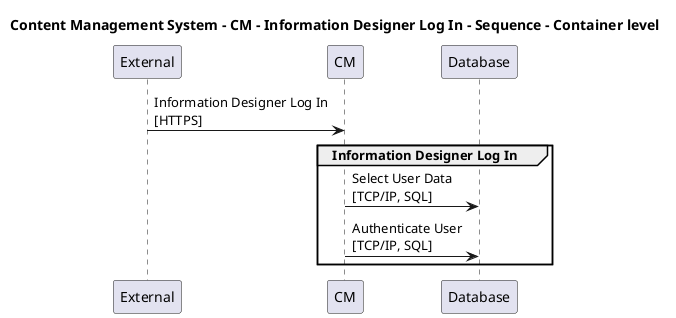 @startuml

title Content Management System - CM - Information Designer Log In - Sequence - Container level

participant "External" as C4InterFlow.SoftwareSystems.ExternalSystem
participant "CM" as ContentManagementSystem.SoftwareSystems.CM
participant "Database" as ContentManagementSystem.SoftwareSystems.Database

C4InterFlow.SoftwareSystems.ExternalSystem -> ContentManagementSystem.SoftwareSystems.CM : Information Designer Log In\n[HTTPS]
group Information Designer Log In
ContentManagementSystem.SoftwareSystems.CM -> ContentManagementSystem.SoftwareSystems.Database : Select User Data\n[TCP/IP, SQL]
ContentManagementSystem.SoftwareSystems.CM -> ContentManagementSystem.SoftwareSystems.Database : Authenticate User\n[TCP/IP, SQL]
end


@enduml
